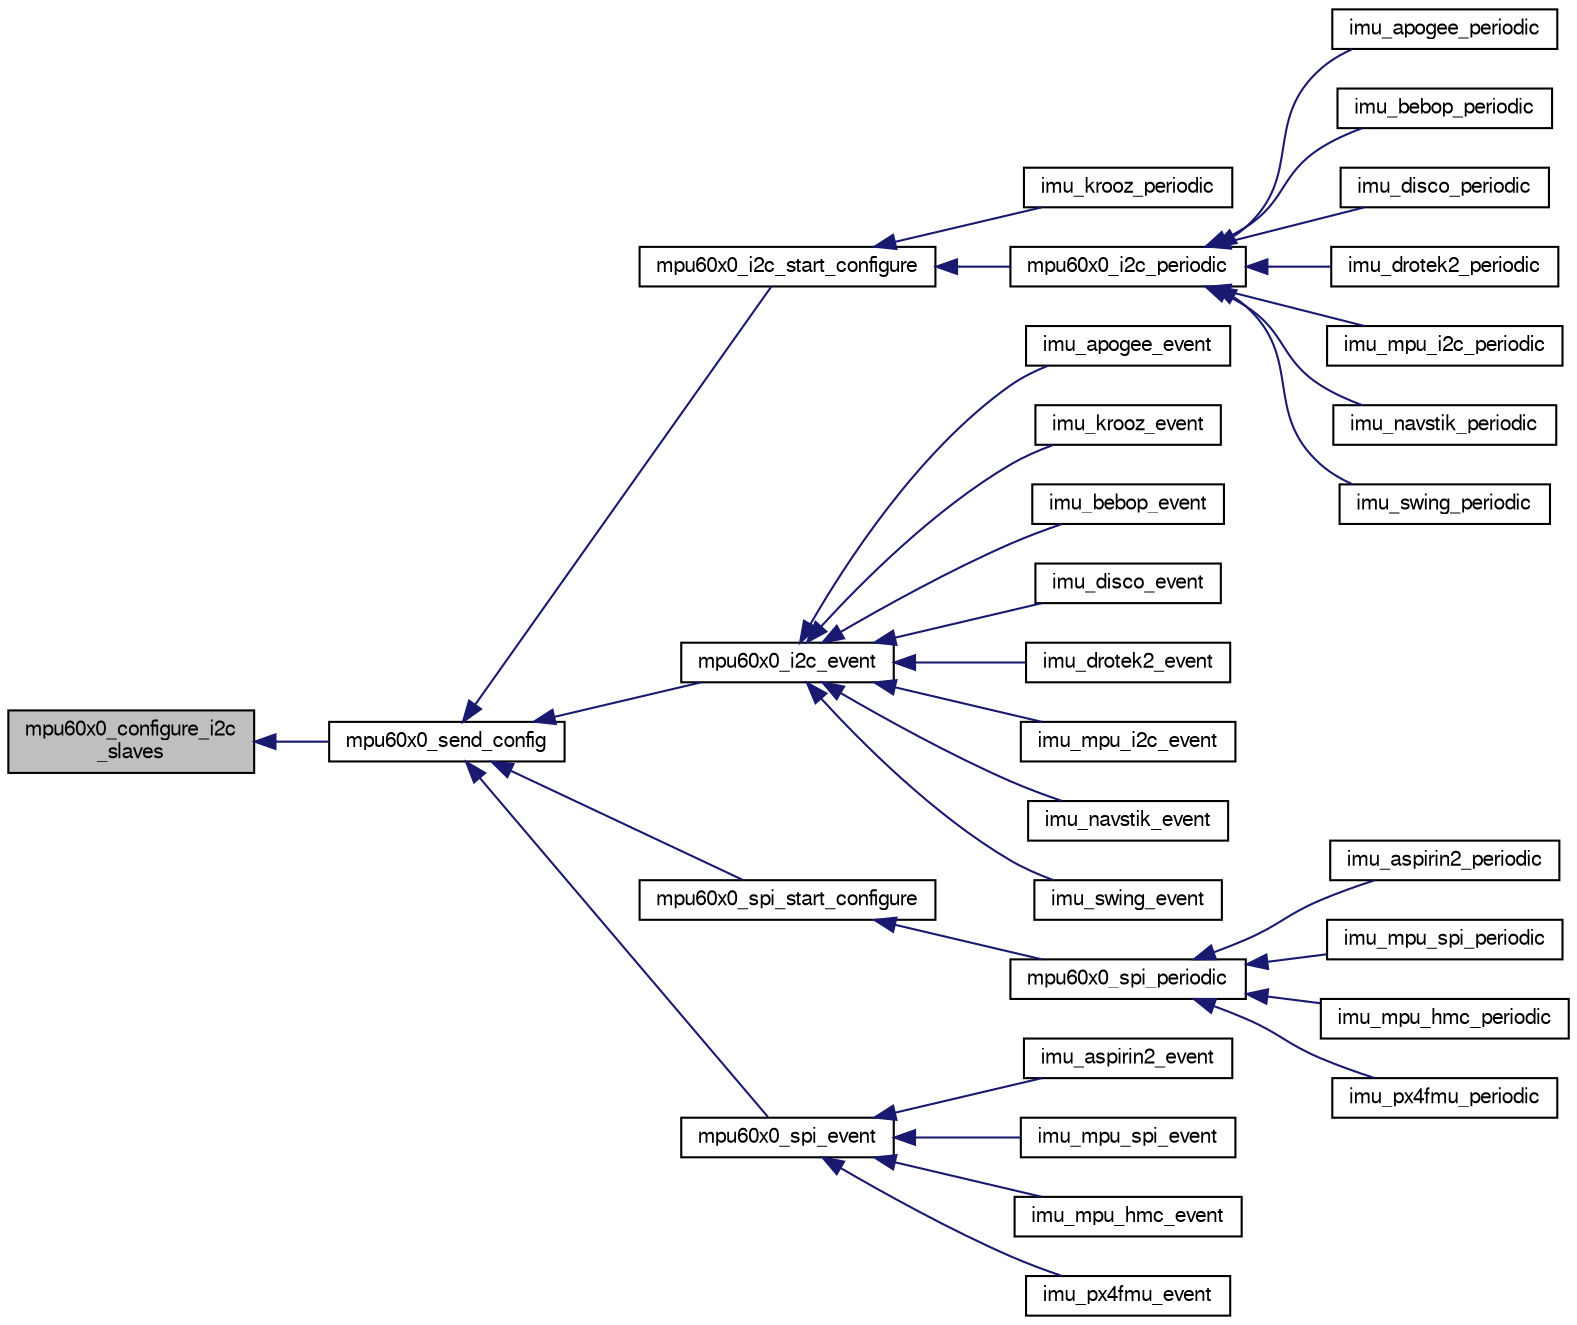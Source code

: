 digraph "mpu60x0_configure_i2c_slaves"
{
  edge [fontname="FreeSans",fontsize="10",labelfontname="FreeSans",labelfontsize="10"];
  node [fontname="FreeSans",fontsize="10",shape=record];
  rankdir="LR";
  Node1 [label="mpu60x0_configure_i2c\l_slaves",height=0.2,width=0.4,color="black", fillcolor="grey75", style="filled", fontcolor="black"];
  Node1 -> Node2 [dir="back",color="midnightblue",fontsize="10",style="solid",fontname="FreeSans"];
  Node2 [label="mpu60x0_send_config",height=0.2,width=0.4,color="black", fillcolor="white", style="filled",URL="$mpu60x0_8h.html#a564470aa2f16b3f6665b99d9141f9ae7",tooltip="Configuration sequence called once before normal use. "];
  Node2 -> Node3 [dir="back",color="midnightblue",fontsize="10",style="solid",fontname="FreeSans"];
  Node3 [label="mpu60x0_i2c_start_configure",height=0.2,width=0.4,color="black", fillcolor="white", style="filled",URL="$mpu60x0__i2c_8h.html#a1b62653862375e462d147451eb41df6e"];
  Node3 -> Node4 [dir="back",color="midnightblue",fontsize="10",style="solid",fontname="FreeSans"];
  Node4 [label="imu_krooz_periodic",height=0.2,width=0.4,color="black", fillcolor="white", style="filled",URL="$imu__krooz__memsic_8h.html#ab08778663ab0f652f6b5ffa063a71407"];
  Node3 -> Node5 [dir="back",color="midnightblue",fontsize="10",style="solid",fontname="FreeSans"];
  Node5 [label="mpu60x0_i2c_periodic",height=0.2,width=0.4,color="black", fillcolor="white", style="filled",URL="$mpu60x0__i2c_8h.html#a4e7da06e98b7caad1f8b41e7c91ff5ea",tooltip="convenience function: read or start configuration if not already initialized "];
  Node5 -> Node6 [dir="back",color="midnightblue",fontsize="10",style="solid",fontname="FreeSans"];
  Node6 [label="imu_apogee_periodic",height=0.2,width=0.4,color="black", fillcolor="white", style="filled",URL="$imu__apogee_8h.html#a43abac81ed29891c48ad37a910562844"];
  Node5 -> Node7 [dir="back",color="midnightblue",fontsize="10",style="solid",fontname="FreeSans"];
  Node7 [label="imu_bebop_periodic",height=0.2,width=0.4,color="black", fillcolor="white", style="filled",URL="$imu__bebop_8h.html#aa2e0dd97234c855b85f5cbf27b27f58e",tooltip="Handle all the periodic tasks of the Navstik IMU components. "];
  Node5 -> Node8 [dir="back",color="midnightblue",fontsize="10",style="solid",fontname="FreeSans"];
  Node8 [label="imu_disco_periodic",height=0.2,width=0.4,color="black", fillcolor="white", style="filled",URL="$imu__disco_8h.html#a3de4a9ec4a88b3f1a17e0dc966e5e73c",tooltip="Handle all the periodic tasks of the Disco IMU components. "];
  Node5 -> Node9 [dir="back",color="midnightblue",fontsize="10",style="solid",fontname="FreeSans"];
  Node9 [label="imu_drotek2_periodic",height=0.2,width=0.4,color="black", fillcolor="white", style="filled",URL="$imu__drotek__10dof__v2_8h.html#a75ebb1ba7fa2cbff205416d5136dbf0c"];
  Node5 -> Node10 [dir="back",color="midnightblue",fontsize="10",style="solid",fontname="FreeSans"];
  Node10 [label="imu_mpu_i2c_periodic",height=0.2,width=0.4,color="black", fillcolor="white", style="filled",URL="$imu__mpu60x0__i2c_8h.html#a4b597e78018eec2ee4c53ba739b298c6"];
  Node5 -> Node11 [dir="back",color="midnightblue",fontsize="10",style="solid",fontname="FreeSans"];
  Node11 [label="imu_navstik_periodic",height=0.2,width=0.4,color="black", fillcolor="white", style="filled",URL="$imu__navstik_8h.html#a19ff9d9f362cbf94e37d4b360f13fd90",tooltip="Handle all the periodic tasks of the Navstik IMU components. "];
  Node5 -> Node12 [dir="back",color="midnightblue",fontsize="10",style="solid",fontname="FreeSans"];
  Node12 [label="imu_swing_periodic",height=0.2,width=0.4,color="black", fillcolor="white", style="filled",URL="$imu__swing_8h.html#a8340b0a2ebbc971fa7f6267213505a67",tooltip="Handle all the periodic tasks of the Navstik IMU components. "];
  Node2 -> Node13 [dir="back",color="midnightblue",fontsize="10",style="solid",fontname="FreeSans"];
  Node13 [label="mpu60x0_i2c_event",height=0.2,width=0.4,color="black", fillcolor="white", style="filled",URL="$mpu60x0__i2c_8h.html#a4929a8161b6ff6301f48f6dbcc0b449c"];
  Node13 -> Node14 [dir="back",color="midnightblue",fontsize="10",style="solid",fontname="FreeSans"];
  Node14 [label="imu_apogee_event",height=0.2,width=0.4,color="black", fillcolor="white", style="filled",URL="$imu__apogee_8h.html#a60395d55d1c3bbb3773a3bc79f210884"];
  Node13 -> Node15 [dir="back",color="midnightblue",fontsize="10",style="solid",fontname="FreeSans"];
  Node15 [label="imu_krooz_event",height=0.2,width=0.4,color="black", fillcolor="white", style="filled",URL="$imu__krooz__memsic_8h.html#ac3e0837f6fda31fca37cf6d6cd1e39dd"];
  Node13 -> Node16 [dir="back",color="midnightblue",fontsize="10",style="solid",fontname="FreeSans"];
  Node16 [label="imu_bebop_event",height=0.2,width=0.4,color="black", fillcolor="white", style="filled",URL="$imu__bebop_8h.html#abf59a3c40b631f23435da34574ce0197",tooltip="Handle all the events of the Navstik IMU components. "];
  Node13 -> Node17 [dir="back",color="midnightblue",fontsize="10",style="solid",fontname="FreeSans"];
  Node17 [label="imu_disco_event",height=0.2,width=0.4,color="black", fillcolor="white", style="filled",URL="$imu__disco_8h.html#af4556078aa1856220d57e9f6d92c6e28",tooltip="Handle all the events of the Disco IMU components. "];
  Node13 -> Node18 [dir="back",color="midnightblue",fontsize="10",style="solid",fontname="FreeSans"];
  Node18 [label="imu_drotek2_event",height=0.2,width=0.4,color="black", fillcolor="white", style="filled",URL="$imu__drotek__10dof__v2_8h.html#a740371769417e71440eda6835e29a667"];
  Node13 -> Node19 [dir="back",color="midnightblue",fontsize="10",style="solid",fontname="FreeSans"];
  Node19 [label="imu_mpu_i2c_event",height=0.2,width=0.4,color="black", fillcolor="white", style="filled",URL="$imu__mpu60x0__i2c_8h.html#ad17d2b5d68bee1716b36c12a01cb1b31"];
  Node13 -> Node20 [dir="back",color="midnightblue",fontsize="10",style="solid",fontname="FreeSans"];
  Node20 [label="imu_navstik_event",height=0.2,width=0.4,color="black", fillcolor="white", style="filled",URL="$imu__navstik_8h.html#a2ddc38f9314a98d94376d14851bb0bcd",tooltip="Handle all the events of the Navstik IMU components. "];
  Node13 -> Node21 [dir="back",color="midnightblue",fontsize="10",style="solid",fontname="FreeSans"];
  Node21 [label="imu_swing_event",height=0.2,width=0.4,color="black", fillcolor="white", style="filled",URL="$imu__swing_8h.html#a5aac35a83517e6e9f0929e9a2a404bd3",tooltip="Handle all the events of the Navstik IMU components. "];
  Node2 -> Node22 [dir="back",color="midnightblue",fontsize="10",style="solid",fontname="FreeSans"];
  Node22 [label="mpu60x0_spi_start_configure",height=0.2,width=0.4,color="black", fillcolor="white", style="filled",URL="$mpu60x0__spi_8h.html#a8982a3f8243691d3980c136cfa9fcb5c"];
  Node22 -> Node23 [dir="back",color="midnightblue",fontsize="10",style="solid",fontname="FreeSans"];
  Node23 [label="mpu60x0_spi_periodic",height=0.2,width=0.4,color="black", fillcolor="white", style="filled",URL="$mpu60x0__spi_8h.html#ab3afb083a7e2aebe259e155720138e4f",tooltip="convenience function: read or start configuration if not already initialized "];
  Node23 -> Node24 [dir="back",color="midnightblue",fontsize="10",style="solid",fontname="FreeSans"];
  Node24 [label="imu_aspirin2_periodic",height=0.2,width=0.4,color="black", fillcolor="white", style="filled",URL="$imu__aspirin__2__spi_8h.html#a8a9e3c5580407c3e071a7417d37320fb"];
  Node23 -> Node25 [dir="back",color="midnightblue",fontsize="10",style="solid",fontname="FreeSans"];
  Node25 [label="imu_mpu_spi_periodic",height=0.2,width=0.4,color="black", fillcolor="white", style="filled",URL="$imu__mpu6000_8h.html#a45f9260628aea5e402f373fa453d37b0"];
  Node23 -> Node26 [dir="back",color="midnightblue",fontsize="10",style="solid",fontname="FreeSans"];
  Node26 [label="imu_mpu_hmc_periodic",height=0.2,width=0.4,color="black", fillcolor="white", style="filled",URL="$imu__mpu6000__hmc5883_8h.html#ab0ea581dde7834254f66b8b22779dda4"];
  Node23 -> Node27 [dir="back",color="midnightblue",fontsize="10",style="solid",fontname="FreeSans"];
  Node27 [label="imu_px4fmu_periodic",height=0.2,width=0.4,color="black", fillcolor="white", style="filled",URL="$imu__px4fmu_8h.html#a893edbe61de3b2e98d781fcc16f8fabe"];
  Node2 -> Node28 [dir="back",color="midnightblue",fontsize="10",style="solid",fontname="FreeSans"];
  Node28 [label="mpu60x0_spi_event",height=0.2,width=0.4,color="black", fillcolor="white", style="filled",URL="$mpu60x0__spi_8h.html#a352dbef3019f057741cf1494e4b6f36d"];
  Node28 -> Node29 [dir="back",color="midnightblue",fontsize="10",style="solid",fontname="FreeSans"];
  Node29 [label="imu_aspirin2_event",height=0.2,width=0.4,color="black", fillcolor="white", style="filled",URL="$imu__aspirin__2__spi_8h.html#a1d1263b727aeee52bd78b9d3ec3b40bd"];
  Node28 -> Node30 [dir="back",color="midnightblue",fontsize="10",style="solid",fontname="FreeSans"];
  Node30 [label="imu_mpu_spi_event",height=0.2,width=0.4,color="black", fillcolor="white", style="filled",URL="$imu__mpu6000_8h.html#adeded9c36c67ea0bb8d9711c9992dea0"];
  Node28 -> Node31 [dir="back",color="midnightblue",fontsize="10",style="solid",fontname="FreeSans"];
  Node31 [label="imu_mpu_hmc_event",height=0.2,width=0.4,color="black", fillcolor="white", style="filled",URL="$imu__mpu6000__hmc5883_8h.html#ae9d618a59cee7e4c02666223bc3bf07e"];
  Node28 -> Node32 [dir="back",color="midnightblue",fontsize="10",style="solid",fontname="FreeSans"];
  Node32 [label="imu_px4fmu_event",height=0.2,width=0.4,color="black", fillcolor="white", style="filled",URL="$imu__px4fmu_8h.html#af65bf55913e04b2d90bdffb1c94c169c"];
}
